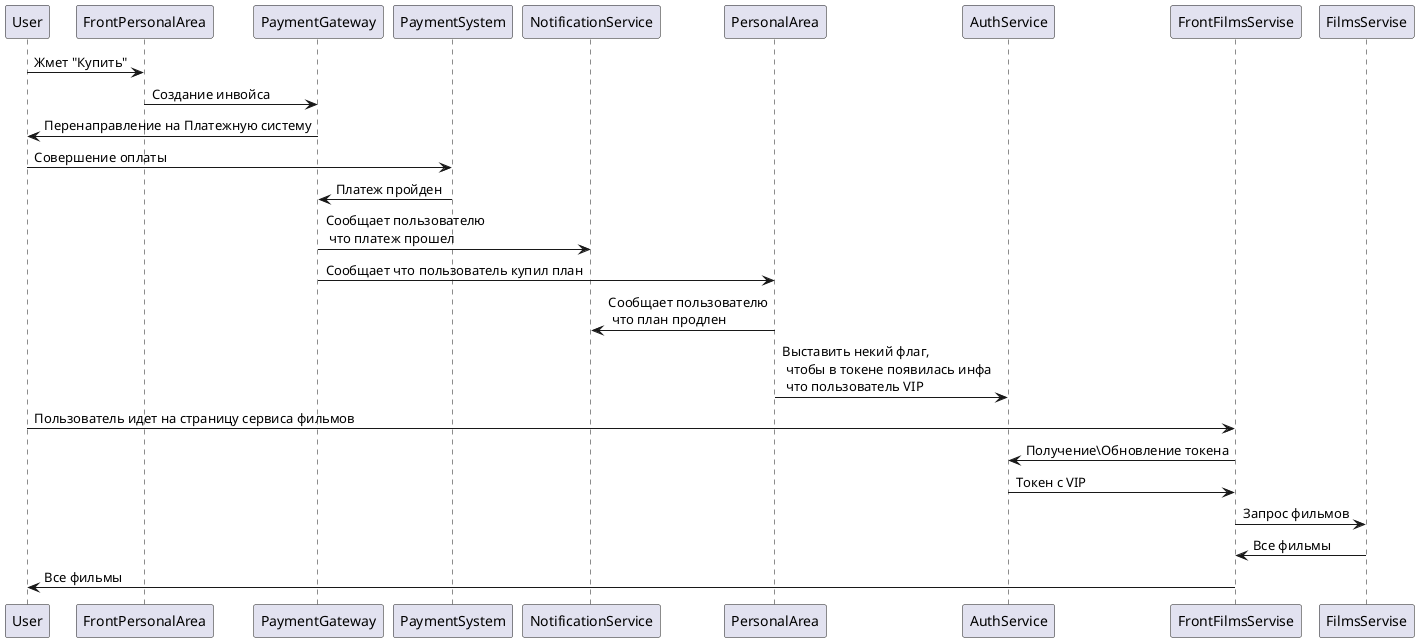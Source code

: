 @startuml
User -> FrontPersonalArea: Жмет "Купить"

FrontPersonalArea -> PaymentGateway: Создание инвойса

PaymentGateway -> User: Перенаправление на Платежную систему

User -> PaymentSystem: Совершение оплаты

PaymentSystem -> PaymentGateway: Платеж пройден

PaymentGateway -> NotificationService: Сообщает пользователю\n что платеж прошел

PaymentGateway -> PersonalArea: Сообщает что пользователь купил план

PersonalArea -> NotificationService: Сообщает пользователю\n что план продлен

PersonalArea -> AuthService: Выставить некий флаг,\n чтобы в токене появилась инфа\n что пользователь VIP

User -> FrontFilmsServise: Пользователь идет на страницу сервиса фильмов

FrontFilmsServise -> AuthService: Получение\Обновление токена
AuthService -> FrontFilmsServise: Токен с VIP

FrontFilmsServise -> FilmsServise: Запрос фильмов
FilmsServise -> FrontFilmsServise: Все фильмы
FrontFilmsServise -> User: Все фильмы
@enduml